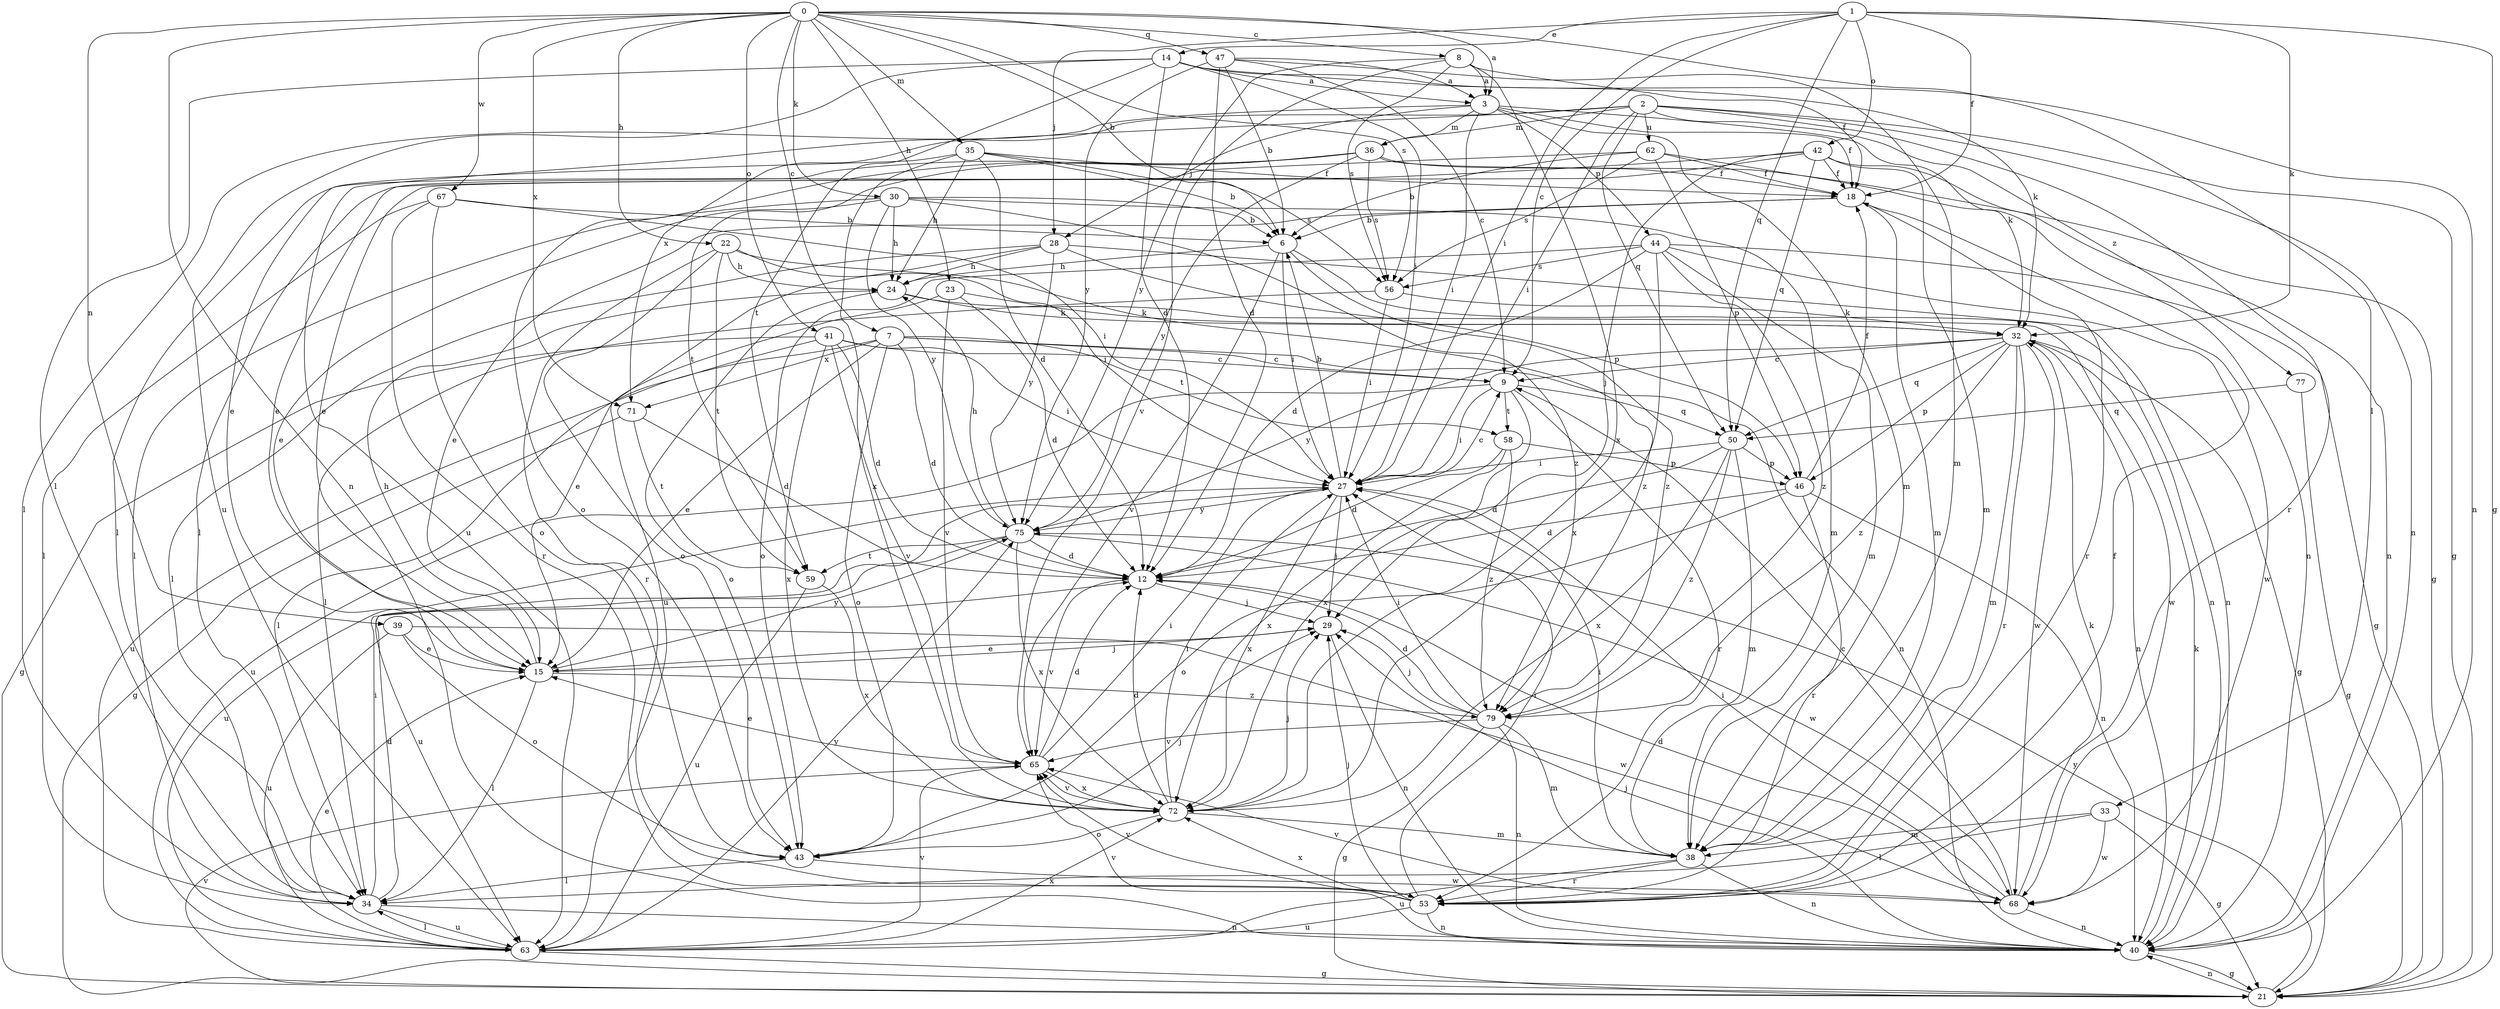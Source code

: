 strict digraph  {
0;
1;
2;
3;
6;
7;
8;
9;
12;
14;
15;
18;
21;
22;
23;
24;
27;
28;
29;
30;
32;
33;
34;
35;
36;
38;
39;
40;
41;
42;
43;
44;
46;
47;
50;
53;
56;
58;
59;
62;
63;
65;
67;
68;
71;
72;
75;
77;
79;
0 -> 3  [label=a];
0 -> 6  [label=b];
0 -> 7  [label=c];
0 -> 8  [label=c];
0 -> 22  [label=h];
0 -> 23  [label=h];
0 -> 30  [label=k];
0 -> 33  [label=l];
0 -> 35  [label=m];
0 -> 39  [label=n];
0 -> 40  [label=n];
0 -> 41  [label=o];
0 -> 47  [label=q];
0 -> 56  [label=s];
0 -> 67  [label=w];
0 -> 71  [label=x];
1 -> 9  [label=c];
1 -> 14  [label=e];
1 -> 18  [label=f];
1 -> 21  [label=g];
1 -> 27  [label=i];
1 -> 28  [label=j];
1 -> 32  [label=k];
1 -> 42  [label=o];
1 -> 50  [label=q];
2 -> 21  [label=g];
2 -> 27  [label=i];
2 -> 36  [label=m];
2 -> 40  [label=n];
2 -> 50  [label=q];
2 -> 53  [label=r];
2 -> 62  [label=u];
2 -> 63  [label=u];
2 -> 71  [label=x];
2 -> 77  [label=z];
3 -> 18  [label=f];
3 -> 27  [label=i];
3 -> 28  [label=j];
3 -> 32  [label=k];
3 -> 34  [label=l];
3 -> 36  [label=m];
3 -> 38  [label=m];
3 -> 44  [label=p];
6 -> 24  [label=h];
6 -> 27  [label=i];
6 -> 40  [label=n];
6 -> 65  [label=v];
6 -> 79  [label=z];
7 -> 9  [label=c];
7 -> 12  [label=d];
7 -> 15  [label=e];
7 -> 40  [label=n];
7 -> 43  [label=o];
7 -> 58  [label=t];
7 -> 63  [label=u];
7 -> 71  [label=x];
8 -> 3  [label=a];
8 -> 18  [label=f];
8 -> 56  [label=s];
8 -> 65  [label=v];
8 -> 72  [label=x];
8 -> 75  [label=y];
9 -> 27  [label=i];
9 -> 50  [label=q];
9 -> 53  [label=r];
9 -> 58  [label=t];
9 -> 63  [label=u];
9 -> 72  [label=x];
12 -> 29  [label=j];
12 -> 65  [label=v];
14 -> 3  [label=a];
14 -> 12  [label=d];
14 -> 27  [label=i];
14 -> 32  [label=k];
14 -> 34  [label=l];
14 -> 40  [label=n];
14 -> 59  [label=t];
14 -> 63  [label=u];
15 -> 24  [label=h];
15 -> 29  [label=j];
15 -> 34  [label=l];
15 -> 75  [label=y];
15 -> 79  [label=z];
18 -> 6  [label=b];
18 -> 15  [label=e];
18 -> 38  [label=m];
18 -> 53  [label=r];
21 -> 40  [label=n];
21 -> 65  [label=v];
21 -> 75  [label=y];
22 -> 24  [label=h];
22 -> 27  [label=i];
22 -> 43  [label=o];
22 -> 53  [label=r];
22 -> 59  [label=t];
22 -> 79  [label=z];
23 -> 12  [label=d];
23 -> 15  [label=e];
23 -> 32  [label=k];
23 -> 65  [label=v];
24 -> 32  [label=k];
24 -> 43  [label=o];
24 -> 68  [label=w];
27 -> 6  [label=b];
27 -> 9  [label=c];
27 -> 29  [label=j];
27 -> 63  [label=u];
27 -> 72  [label=x];
27 -> 75  [label=y];
28 -> 24  [label=h];
28 -> 34  [label=l];
28 -> 40  [label=n];
28 -> 46  [label=p];
28 -> 63  [label=u];
28 -> 75  [label=y];
29 -> 15  [label=e];
29 -> 40  [label=n];
30 -> 6  [label=b];
30 -> 15  [label=e];
30 -> 24  [label=h];
30 -> 34  [label=l];
30 -> 38  [label=m];
30 -> 75  [label=y];
30 -> 79  [label=z];
32 -> 9  [label=c];
32 -> 21  [label=g];
32 -> 38  [label=m];
32 -> 40  [label=n];
32 -> 46  [label=p];
32 -> 50  [label=q];
32 -> 53  [label=r];
32 -> 68  [label=w];
32 -> 75  [label=y];
32 -> 79  [label=z];
33 -> 21  [label=g];
33 -> 34  [label=l];
33 -> 38  [label=m];
33 -> 68  [label=w];
34 -> 12  [label=d];
34 -> 27  [label=i];
34 -> 40  [label=n];
34 -> 63  [label=u];
35 -> 6  [label=b];
35 -> 12  [label=d];
35 -> 15  [label=e];
35 -> 18  [label=f];
35 -> 24  [label=h];
35 -> 56  [label=s];
35 -> 72  [label=x];
36 -> 15  [label=e];
36 -> 18  [label=f];
36 -> 21  [label=g];
36 -> 43  [label=o];
36 -> 56  [label=s];
36 -> 59  [label=t];
36 -> 75  [label=y];
38 -> 27  [label=i];
38 -> 40  [label=n];
38 -> 53  [label=r];
38 -> 63  [label=u];
39 -> 15  [label=e];
39 -> 43  [label=o];
39 -> 63  [label=u];
39 -> 68  [label=w];
40 -> 21  [label=g];
40 -> 29  [label=j];
40 -> 32  [label=k];
40 -> 65  [label=v];
41 -> 9  [label=c];
41 -> 12  [label=d];
41 -> 21  [label=g];
41 -> 27  [label=i];
41 -> 34  [label=l];
41 -> 65  [label=v];
41 -> 72  [label=x];
42 -> 15  [label=e];
42 -> 18  [label=f];
42 -> 29  [label=j];
42 -> 34  [label=l];
42 -> 38  [label=m];
42 -> 40  [label=n];
42 -> 50  [label=q];
43 -> 29  [label=j];
43 -> 34  [label=l];
43 -> 68  [label=w];
44 -> 12  [label=d];
44 -> 21  [label=g];
44 -> 38  [label=m];
44 -> 43  [label=o];
44 -> 56  [label=s];
44 -> 68  [label=w];
44 -> 72  [label=x];
44 -> 79  [label=z];
46 -> 12  [label=d];
46 -> 18  [label=f];
46 -> 40  [label=n];
46 -> 43  [label=o];
46 -> 53  [label=r];
47 -> 3  [label=a];
47 -> 6  [label=b];
47 -> 9  [label=c];
47 -> 12  [label=d];
47 -> 38  [label=m];
47 -> 75  [label=y];
50 -> 12  [label=d];
50 -> 27  [label=i];
50 -> 38  [label=m];
50 -> 46  [label=p];
50 -> 72  [label=x];
50 -> 79  [label=z];
53 -> 18  [label=f];
53 -> 27  [label=i];
53 -> 29  [label=j];
53 -> 40  [label=n];
53 -> 63  [label=u];
53 -> 65  [label=v];
53 -> 72  [label=x];
56 -> 27  [label=i];
56 -> 32  [label=k];
56 -> 34  [label=l];
58 -> 12  [label=d];
58 -> 46  [label=p];
58 -> 72  [label=x];
58 -> 79  [label=z];
59 -> 63  [label=u];
59 -> 72  [label=x];
62 -> 6  [label=b];
62 -> 18  [label=f];
62 -> 34  [label=l];
62 -> 40  [label=n];
62 -> 46  [label=p];
62 -> 56  [label=s];
63 -> 15  [label=e];
63 -> 21  [label=g];
63 -> 34  [label=l];
63 -> 65  [label=v];
63 -> 72  [label=x];
63 -> 75  [label=y];
65 -> 12  [label=d];
65 -> 15  [label=e];
65 -> 27  [label=i];
65 -> 72  [label=x];
67 -> 6  [label=b];
67 -> 27  [label=i];
67 -> 34  [label=l];
67 -> 43  [label=o];
67 -> 53  [label=r];
68 -> 9  [label=c];
68 -> 12  [label=d];
68 -> 27  [label=i];
68 -> 32  [label=k];
68 -> 40  [label=n];
68 -> 65  [label=v];
71 -> 12  [label=d];
71 -> 21  [label=g];
71 -> 59  [label=t];
72 -> 12  [label=d];
72 -> 27  [label=i];
72 -> 29  [label=j];
72 -> 38  [label=m];
72 -> 43  [label=o];
72 -> 65  [label=v];
75 -> 12  [label=d];
75 -> 24  [label=h];
75 -> 59  [label=t];
75 -> 63  [label=u];
75 -> 68  [label=w];
75 -> 72  [label=x];
77 -> 21  [label=g];
77 -> 50  [label=q];
79 -> 12  [label=d];
79 -> 21  [label=g];
79 -> 27  [label=i];
79 -> 29  [label=j];
79 -> 38  [label=m];
79 -> 40  [label=n];
79 -> 65  [label=v];
}
